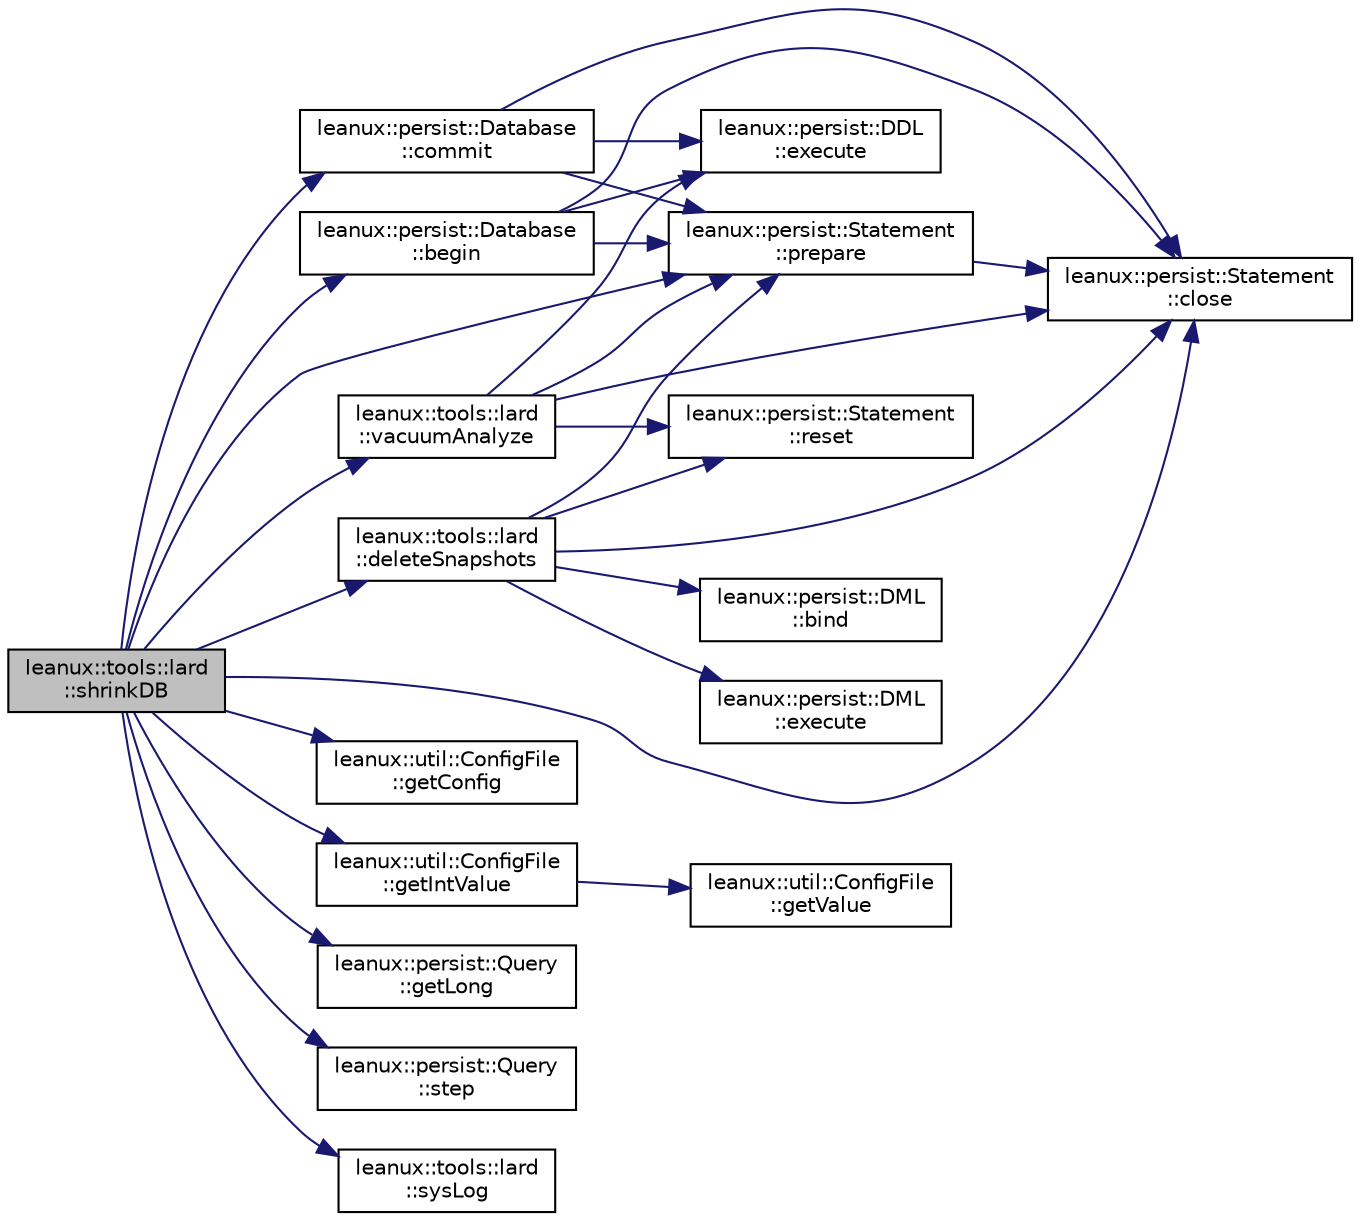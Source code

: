 digraph "leanux::tools::lard::shrinkDB"
{
 // LATEX_PDF_SIZE
  bgcolor="transparent";
  edge [fontname="Helvetica",fontsize="10",labelfontname="Helvetica",labelfontsize="10"];
  node [fontname="Helvetica",fontsize="10",shape=record];
  rankdir="LR";
  Node1 [label="leanux::tools::lard\l::shrinkDB",height=0.2,width=0.4,color="black", fillcolor="grey75", style="filled", fontcolor="black",tooltip=" "];
  Node1 -> Node2 [color="midnightblue",fontsize="10",style="solid",fontname="Helvetica"];
  Node2 [label="leanux::persist::Database\l::begin",height=0.2,width=0.4,color="black",URL="$classleanux_1_1persist_1_1Database.html#a4ff46a478b219a811b9fa6bede2642f4",tooltip="Begin a transaction."];
  Node2 -> Node3 [color="midnightblue",fontsize="10",style="solid",fontname="Helvetica"];
  Node3 [label="leanux::persist::Statement\l::close",height=0.2,width=0.4,color="black",URL="$classleanux_1_1persist_1_1Statement.html#a5b31fb14297ad5c1c342cfc0d8f797de",tooltip="A statement handle can be explicitly closed without deleting the Statement object itself."];
  Node2 -> Node4 [color="midnightblue",fontsize="10",style="solid",fontname="Helvetica"];
  Node4 [label="leanux::persist::DDL\l::execute",height=0.2,width=0.4,color="black",URL="$classleanux_1_1persist_1_1DDL.html#ab2cd56bd7eff3f55c82a5386749a06fa",tooltip="execute, throws Oops on error."];
  Node2 -> Node5 [color="midnightblue",fontsize="10",style="solid",fontname="Helvetica"];
  Node5 [label="leanux::persist::Statement\l::prepare",height=0.2,width=0.4,color="black",URL="$classleanux_1_1persist_1_1Statement.html#a1b809c1b1d0e9d24af65e439c3893d74",tooltip="Prepare a SQL statement."];
  Node5 -> Node3 [color="midnightblue",fontsize="10",style="solid",fontname="Helvetica"];
  Node1 -> Node3 [color="midnightblue",fontsize="10",style="solid",fontname="Helvetica"];
  Node1 -> Node6 [color="midnightblue",fontsize="10",style="solid",fontname="Helvetica"];
  Node6 [label="leanux::persist::Database\l::commit",height=0.2,width=0.4,color="black",URL="$classleanux_1_1persist_1_1Database.html#a3066d61c7bc4107a97f01b851d8c2228",tooltip="Commit a transaction."];
  Node6 -> Node3 [color="midnightblue",fontsize="10",style="solid",fontname="Helvetica"];
  Node6 -> Node4 [color="midnightblue",fontsize="10",style="solid",fontname="Helvetica"];
  Node6 -> Node5 [color="midnightblue",fontsize="10",style="solid",fontname="Helvetica"];
  Node1 -> Node7 [color="midnightblue",fontsize="10",style="solid",fontname="Helvetica"];
  Node7 [label="leanux::tools::lard\l::deleteSnapshots",height=0.2,width=0.4,color="black",URL="$namespaceleanux_1_1tools_1_1lard.html#a9249744b0576a17dd109b8fad44863d3",tooltip=" "];
  Node7 -> Node8 [color="midnightblue",fontsize="10",style="solid",fontname="Helvetica"];
  Node8 [label="leanux::persist::DML\l::bind",height=0.2,width=0.4,color="black",URL="$classleanux_1_1persist_1_1DML.html#a8df01a6d880515c22106e424ed342c81",tooltip="Bind a double value to the bind at position."];
  Node7 -> Node3 [color="midnightblue",fontsize="10",style="solid",fontname="Helvetica"];
  Node7 -> Node9 [color="midnightblue",fontsize="10",style="solid",fontname="Helvetica"];
  Node9 [label="leanux::persist::DML\l::execute",height=0.2,width=0.4,color="black",URL="$classleanux_1_1persist_1_1DML.html#a66bfdf8da5f7d2c02bb5cb6f54515783",tooltip="Execute."];
  Node7 -> Node5 [color="midnightblue",fontsize="10",style="solid",fontname="Helvetica"];
  Node7 -> Node10 [color="midnightblue",fontsize="10",style="solid",fontname="Helvetica"];
  Node10 [label="leanux::persist::Statement\l::reset",height=0.2,width=0.4,color="black",URL="$classleanux_1_1persist_1_1Statement.html#a4696481e678f7c7337c07c480ee985ec",tooltip="Reset a SQL statement for rexecute or even re-prepare."];
  Node1 -> Node11 [color="midnightblue",fontsize="10",style="solid",fontname="Helvetica"];
  Node11 [label="leanux::util::ConfigFile\l::getConfig",height=0.2,width=0.4,color="black",URL="$classleanux_1_1util_1_1ConfigFile.html#a8cef175948cd9727c732de3a605c99ba",tooltip="Get the ConfigurationFile object for the appname, or construct one if it does not exist."];
  Node1 -> Node12 [color="midnightblue",fontsize="10",style="solid",fontname="Helvetica"];
  Node12 [label="leanux::util::ConfigFile\l::getIntValue",height=0.2,width=0.4,color="black",URL="$classleanux_1_1util_1_1ConfigFile.html#aae0c3891e3d5a8d391a7439602b92780",tooltip="return the configuration parameter as an int."];
  Node12 -> Node13 [color="midnightblue",fontsize="10",style="solid",fontname="Helvetica"];
  Node13 [label="leanux::util::ConfigFile\l::getValue",height=0.2,width=0.4,color="black",URL="$classleanux_1_1util_1_1ConfigFile.html#aece3326e1c10df9dcfb48f4c12967336",tooltip="return the configuration parameter as a string."];
  Node1 -> Node14 [color="midnightblue",fontsize="10",style="solid",fontname="Helvetica"];
  Node14 [label="leanux::persist::Query\l::getLong",height=0.2,width=0.4,color="black",URL="$classleanux_1_1persist_1_1Query.html#ada37977ad924b728401fa1fb7506cd2e",tooltip="Get long value from select list."];
  Node1 -> Node5 [color="midnightblue",fontsize="10",style="solid",fontname="Helvetica"];
  Node1 -> Node15 [color="midnightblue",fontsize="10",style="solid",fontname="Helvetica"];
  Node15 [label="leanux::persist::Query\l::step",height=0.2,width=0.4,color="black",URL="$classleanux_1_1persist_1_1Query.html#a294e11c33a22761503c49418f5ca9815",tooltip="Step the result list, end of list returns false."];
  Node1 -> Node16 [color="midnightblue",fontsize="10",style="solid",fontname="Helvetica"];
  Node16 [label="leanux::tools::lard\l::sysLog",height=0.2,width=0.4,color="black",URL="$namespaceleanux_1_1tools_1_1lard.html#a0a3951f50023eb0f3b4f6722a5943436",tooltip=" "];
  Node1 -> Node17 [color="midnightblue",fontsize="10",style="solid",fontname="Helvetica"];
  Node17 [label="leanux::tools::lard\l::vacuumAnalyze",height=0.2,width=0.4,color="black",URL="$namespaceleanux_1_1tools_1_1lard.html#af293f8b5b80c0189b1dc1904fe94d9bf",tooltip=" "];
  Node17 -> Node3 [color="midnightblue",fontsize="10",style="solid",fontname="Helvetica"];
  Node17 -> Node4 [color="midnightblue",fontsize="10",style="solid",fontname="Helvetica"];
  Node17 -> Node5 [color="midnightblue",fontsize="10",style="solid",fontname="Helvetica"];
  Node17 -> Node10 [color="midnightblue",fontsize="10",style="solid",fontname="Helvetica"];
}
